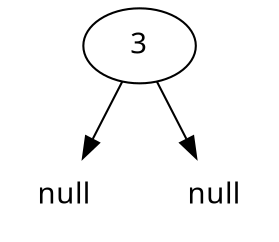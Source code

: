 digraph arbre {
    node [fontname="Courrier"];
    //0 [label="0"];
    //1 [label="1"];
    //2 [label="2"];
    //3 [label="3"];
    //4 [label="4"];
    //5 [label="5"];
    //6 [label="6"];

    null01 [label="null" shape="plaintext"];
    null02 [label="null" shape="plaintext"];

    3 -> null01;
    3 -> null02;

    //3 -> 5;
    //3 -> 1;

    //1 -> 2;
    //1 -> 0;

    //5 -> 6;
    //5 -> 4;
}
